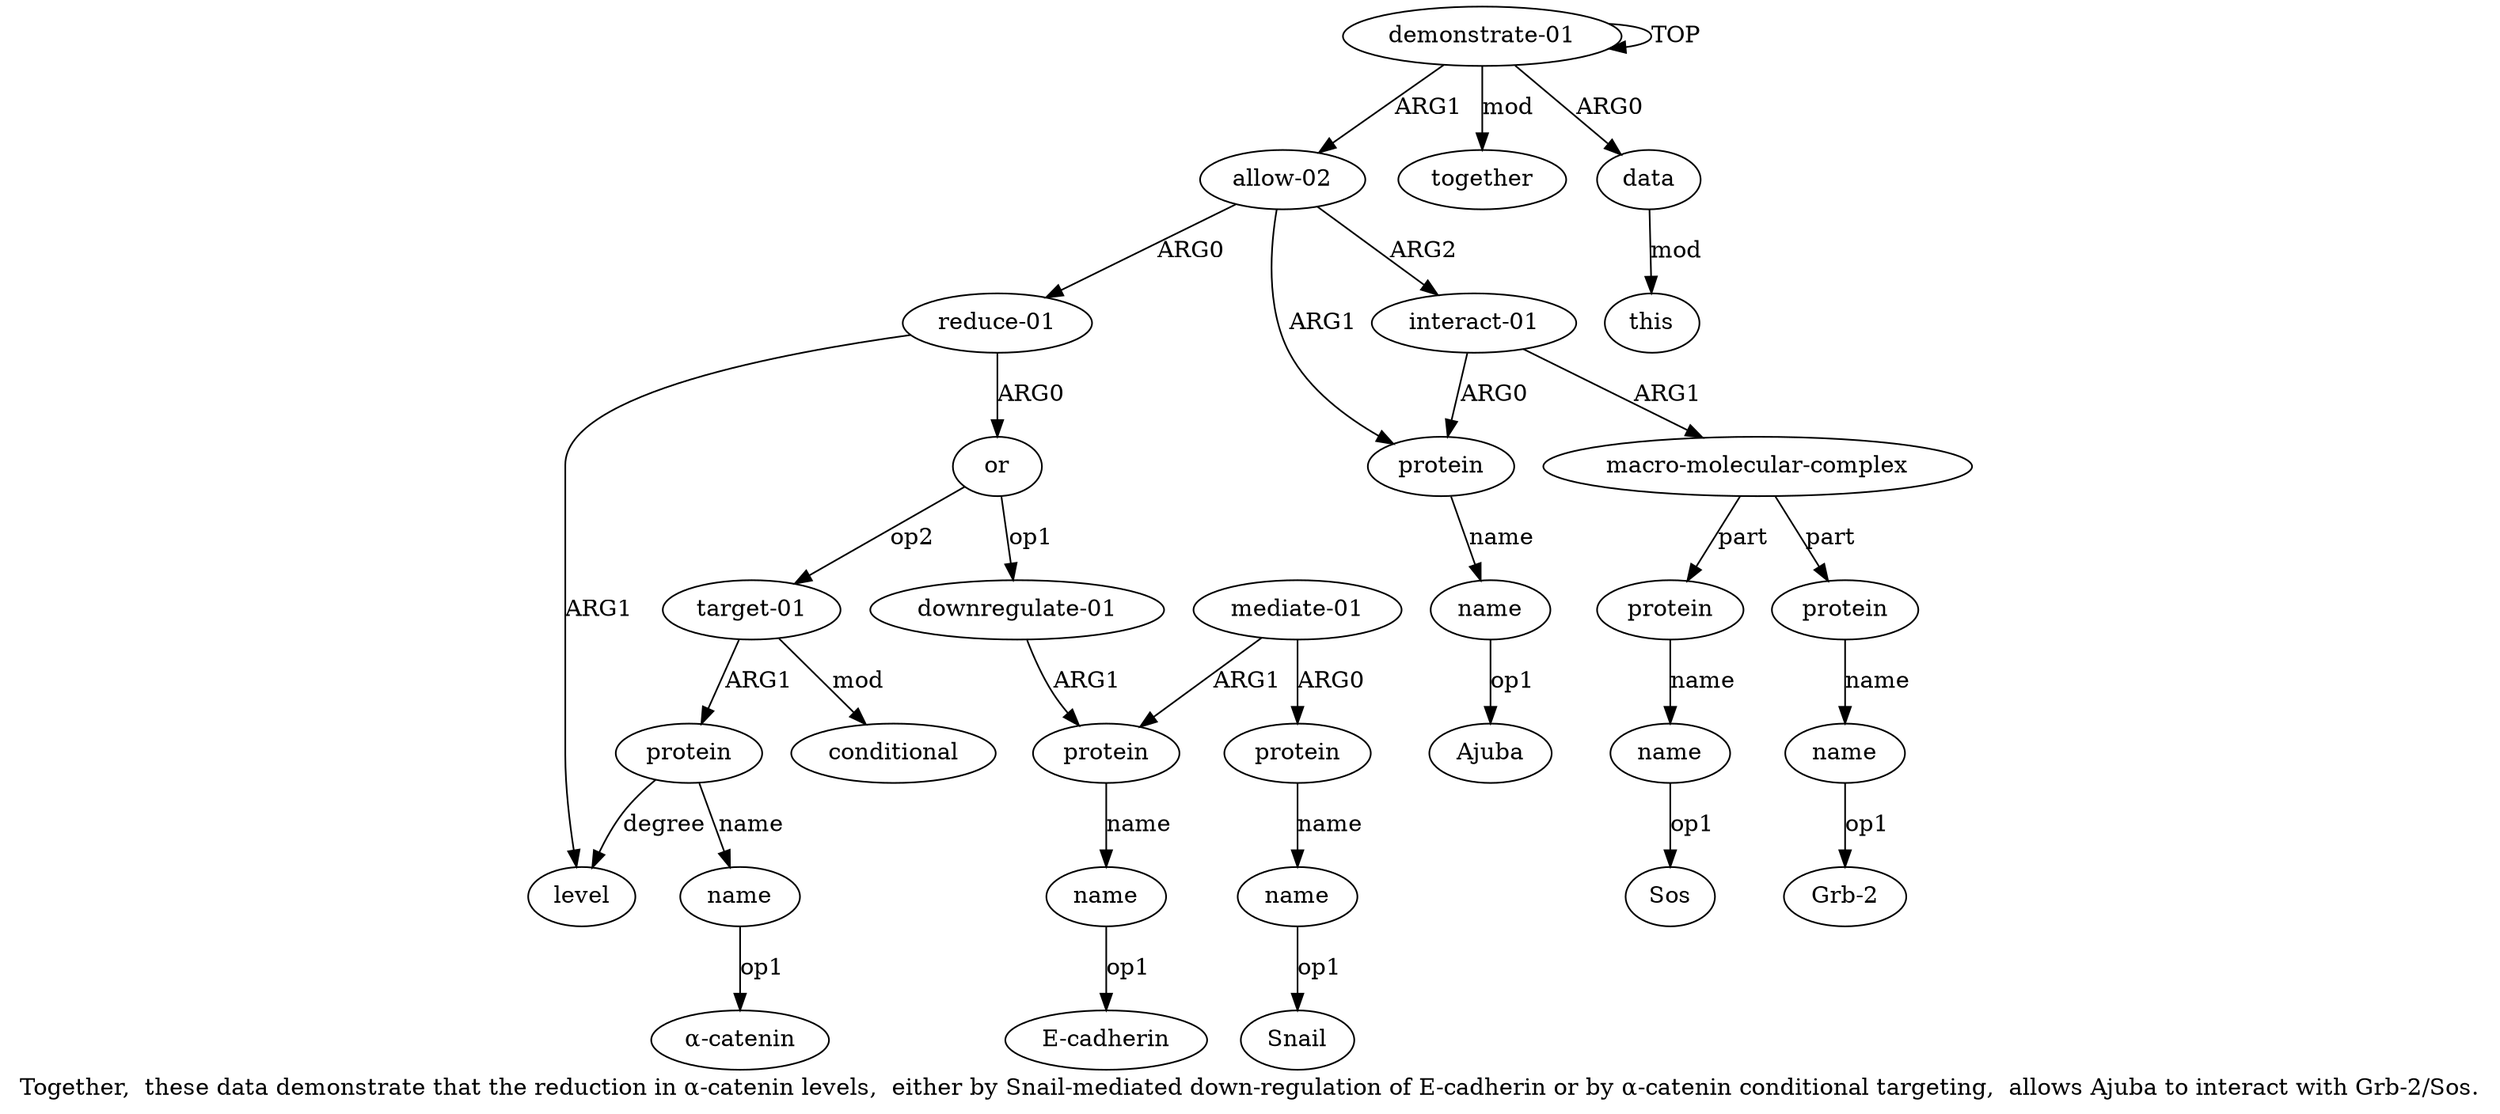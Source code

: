 digraph  {
	graph [label="Together,  these data demonstrate that the reduction in α-catenin levels,  either by Snail-mediated down-regulation of E-cadherin \
or by α-catenin conditional targeting,  allows Ajuba to interact with Grb-2/Sos."];
	node [label="\N"];
	a20	 [color=black,
		gold_ind=20,
		gold_label="macro-molecular-complex",
		label="macro-molecular-complex",
		test_ind=20,
		test_label="macro-molecular-complex"];
	a21	 [color=black,
		gold_ind=21,
		gold_label=protein,
		label=protein,
		test_ind=21,
		test_label=protein];
	a20 -> a21 [key=0,
	color=black,
	gold_label=part,
	label=part,
	test_label=part];
a23 [color=black,
	gold_ind=23,
	gold_label=protein,
	label=protein,
	test_ind=23,
	test_label=protein];
a20 -> a23 [key=0,
color=black,
gold_label=part,
label=part,
test_label=part];
a22 [color=black,
gold_ind=22,
gold_label=name,
label=name,
test_ind=22,
test_label=name];
a21 -> a22 [key=0,
color=black,
gold_label=name,
label=name,
test_label=name];
"a22 Grb-2" [color=black,
gold_ind=-1,
gold_label="Grb-2",
label="Grb-2",
test_ind=-1,
test_label="Grb-2"];
a22 -> "a22 Grb-2" [key=0,
color=black,
gold_label=op1,
label=op1,
test_label=op1];
a24 [color=black,
gold_ind=24,
gold_label=name,
label=name,
test_ind=24,
test_label=name];
a23 -> a24 [key=0,
color=black,
gold_label=name,
label=name,
test_label=name];
"a24 Sos" [color=black,
gold_ind=-1,
gold_label=Sos,
label=Sos,
test_ind=-1,
test_label=Sos];
a24 -> "a24 Sos" [key=0,
color=black,
gold_label=op1,
label=op1,
test_label=op1];
a25 [color=black,
gold_ind=25,
gold_label=together,
label=together,
test_ind=25,
test_label=together];
"a11 Snail" [color=black,
gold_ind=-1,
gold_label=Snail,
label=Snail,
test_ind=-1,
test_label=Snail];
"a16 α-catenin" [color=black,
gold_ind=-1,
gold_label="α-catenin",
label="α-catenin",
test_ind=-1,
test_label="α-catenin"];
a15 [color=black,
gold_ind=15,
gold_label=protein,
label=protein,
test_ind=15,
test_label=protein];
a14 [color=black,
gold_ind=14,
gold_label=level,
label=level,
test_ind=14,
test_label=level];
a15 -> a14 [key=0,
color=black,
gold_label=degree,
label=degree,
test_label=degree];
a16 [color=black,
gold_ind=16,
gold_label=name,
label=name,
test_ind=16,
test_label=name];
a15 -> a16 [key=0,
color=black,
gold_label=name,
label=name,
test_label=name];
a17 [color=black,
gold_ind=17,
gold_label=protein,
label=protein,
test_ind=17,
test_label=protein];
a18 [color=black,
gold_ind=18,
gold_label=name,
label=name,
test_ind=18,
test_label=name];
a17 -> a18 [key=0,
color=black,
gold_label=name,
label=name,
test_label=name];
a16 -> "a16 α-catenin" [key=0,
color=black,
gold_label=op1,
label=op1,
test_label=op1];
a11 [color=black,
gold_ind=11,
gold_label=name,
label=name,
test_ind=11,
test_label=name];
a11 -> "a11 Snail" [key=0,
color=black,
gold_label=op1,
label=op1,
test_label=op1];
a10 [color=black,
gold_ind=10,
gold_label=protein,
label=protein,
test_ind=10,
test_label=protein];
a10 -> a11 [key=0,
color=black,
gold_label=name,
label=name,
test_label=name];
a13 [color=black,
gold_ind=13,
gold_label=conditional,
label=conditional,
test_ind=13,
test_label=conditional];
a12 [color=black,
gold_ind=12,
gold_label="target-01",
label="target-01",
test_ind=12,
test_label="target-01"];
a12 -> a15 [key=0,
color=black,
gold_label=ARG1,
label=ARG1,
test_label=ARG1];
a12 -> a13 [key=0,
color=black,
gold_label=mod,
label=mod,
test_label=mod];
a19 [color=black,
gold_ind=19,
gold_label="interact-01",
label="interact-01",
test_ind=19,
test_label="interact-01"];
a19 -> a20 [key=0,
color=black,
gold_label=ARG1,
label=ARG1,
test_label=ARG1];
a19 -> a17 [key=0,
color=black,
gold_label=ARG0,
label=ARG0,
test_label=ARG0];
"a18 Ajuba" [color=black,
gold_ind=-1,
gold_label=Ajuba,
label=Ajuba,
test_ind=-1,
test_label=Ajuba];
a18 -> "a18 Ajuba" [key=0,
color=black,
gold_label=op1,
label=op1,
test_label=op1];
"a8 E-cadherin" [color=black,
gold_ind=-1,
gold_label="E-cadherin",
label="E-cadherin",
test_ind=-1,
test_label="E-cadherin"];
a1 [color=black,
gold_ind=1,
gold_label=data,
label=data,
test_ind=1,
test_label=data];
a2 [color=black,
gold_ind=2,
gold_label=this,
label=this,
test_ind=2,
test_label=this];
a1 -> a2 [key=0,
color=black,
gold_label=mod,
label=mod,
test_label=mod];
a0 [color=black,
gold_ind=0,
gold_label="demonstrate-01",
label="demonstrate-01",
test_ind=0,
test_label="demonstrate-01"];
a0 -> a25 [key=0,
color=black,
gold_label=mod,
label=mod,
test_label=mod];
a0 -> a1 [key=0,
color=black,
gold_label=ARG0,
label=ARG0,
test_label=ARG0];
a0 -> a0 [key=0,
color=black,
gold_label=TOP,
label=TOP,
test_label=TOP];
a3 [color=black,
gold_ind=3,
gold_label="allow-02",
label="allow-02",
test_ind=3,
test_label="allow-02"];
a0 -> a3 [key=0,
color=black,
gold_label=ARG1,
label=ARG1,
test_label=ARG1];
a3 -> a17 [key=0,
color=black,
gold_label=ARG1,
label=ARG1,
test_label=ARG1];
a3 -> a19 [key=0,
color=black,
gold_label=ARG2,
label=ARG2,
test_label=ARG2];
a4 [color=black,
gold_ind=4,
gold_label="reduce-01",
label="reduce-01",
test_ind=4,
test_label="reduce-01"];
a3 -> a4 [key=0,
color=black,
gold_label=ARG0,
label=ARG0,
test_label=ARG0];
a5 [color=black,
gold_ind=5,
gold_label=or,
label=or,
test_ind=5,
test_label=or];
a5 -> a12 [key=0,
color=black,
gold_label=op2,
label=op2,
test_label=op2];
a6 [color=black,
gold_ind=6,
gold_label="downregulate-01",
label="downregulate-01",
test_ind=6,
test_label="downregulate-01"];
a5 -> a6 [key=0,
color=black,
gold_label=op1,
label=op1,
test_label=op1];
a4 -> a14 [key=0,
color=black,
gold_label=ARG1,
label=ARG1,
test_label=ARG1];
a4 -> a5 [key=0,
color=black,
gold_label=ARG0,
label=ARG0,
test_label=ARG0];
a7 [color=black,
gold_ind=7,
gold_label=protein,
label=protein,
test_ind=7,
test_label=protein];
a8 [color=black,
gold_ind=8,
gold_label=name,
label=name,
test_ind=8,
test_label=name];
a7 -> a8 [key=0,
color=black,
gold_label=name,
label=name,
test_label=name];
a6 -> a7 [key=0,
color=black,
gold_label=ARG1,
label=ARG1,
test_label=ARG1];
a9 [color=black,
gold_ind=9,
gold_label="mediate-01",
label="mediate-01",
test_ind=9,
test_label="mediate-01"];
a9 -> a10 [key=0,
color=black,
gold_label=ARG0,
label=ARG0,
test_label=ARG0];
a9 -> a7 [key=0,
color=black,
gold_label=ARG1,
label=ARG1,
test_label=ARG1];
a8 -> "a8 E-cadherin" [key=0,
color=black,
gold_label=op1,
label=op1,
test_label=op1];
}
